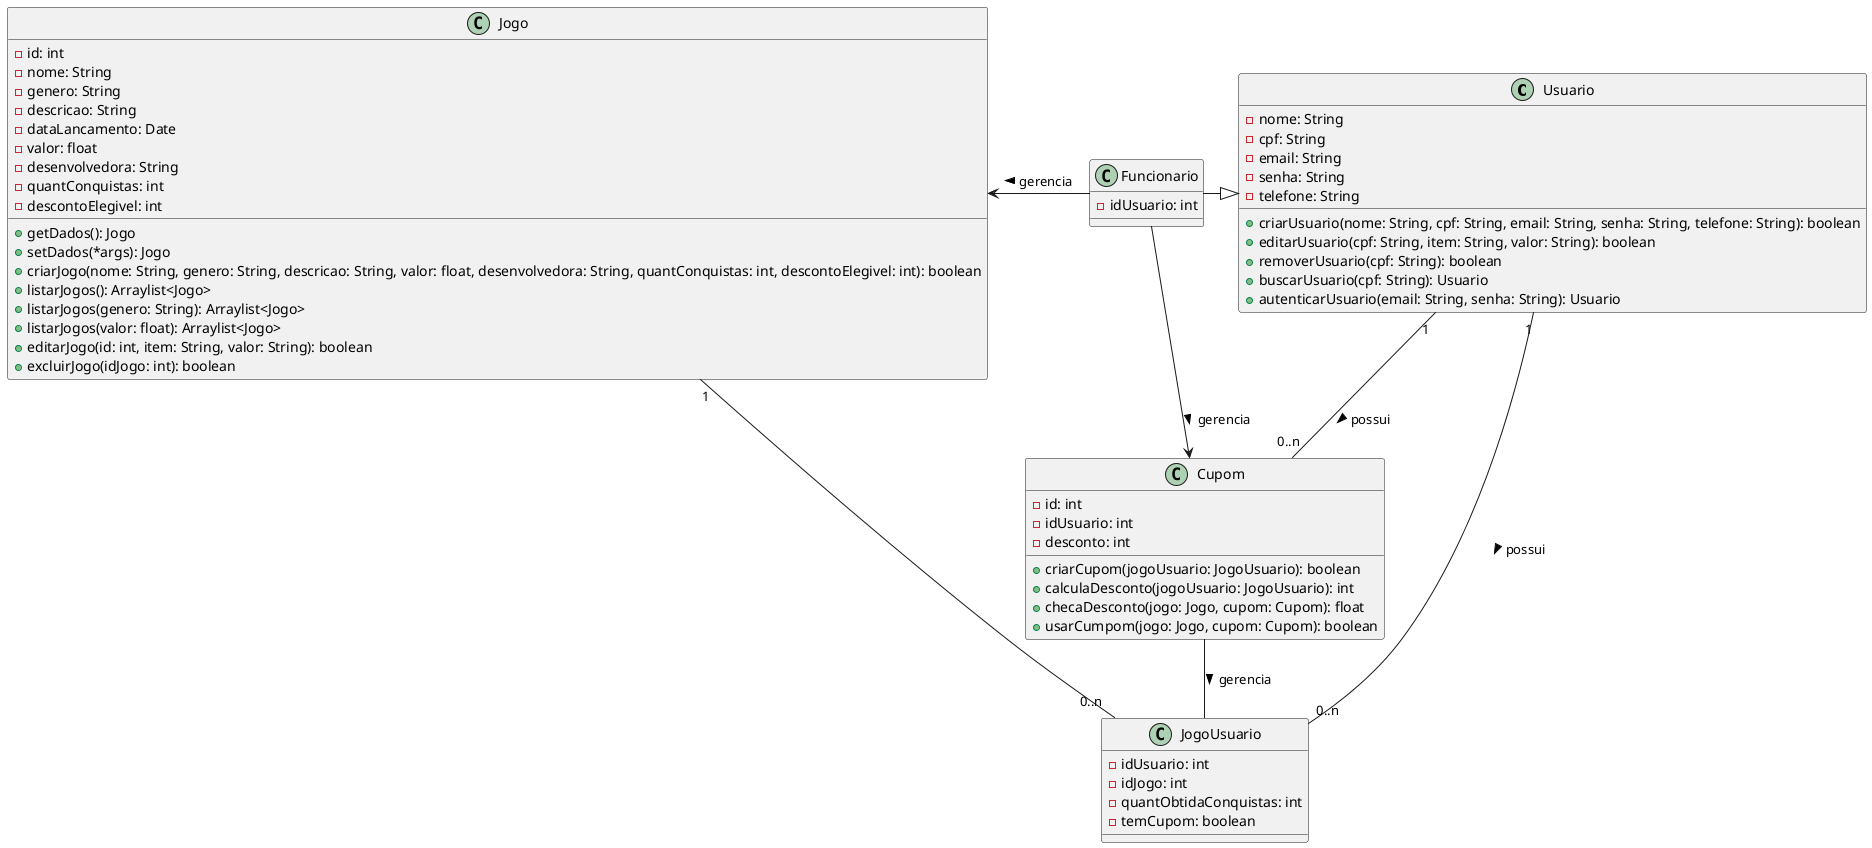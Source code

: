 @startuml "Diagrama de Classes"

    class Usuario{
        -nome: String
        -cpf: String
        -email: String
        -senha: String
        -telefone: String

        +criarUsuario(nome: String, cpf: String, email: String, senha: String, telefone: String): boolean
        +editarUsuario(cpf: String, item: String, valor: String): boolean
        +removerUsuario(cpf: String): boolean
        +buscarUsuario(cpf: String): Usuario
        +autenticarUsuario(email: String, senha: String): Usuario
    }

    class Funcionario{
        -idUsuario: int
    }

    Funcionario -right-|> Usuario

    class Jogo{
        -id: int
        -nome: String
        -genero: String
        -descricao: String
        -dataLancamento: Date
        -valor: float
        -desenvolvedora: String
        -quantConquistas: int
        -descontoElegivel: int

        +getDados(): Jogo
        +setDados(*args): Jogo
        +criarJogo(nome: String, genero: String, descricao: String, valor: float, desenvolvedora: String, quantConquistas: int, descontoElegivel: int): boolean
        +listarJogos(): Arraylist<Jogo>
        +listarJogos(genero: String): Arraylist<Jogo>
        +listarJogos(valor: float): Arraylist<Jogo>
        +editarJogo(id: int, item: String, valor: String): boolean
        +excluirJogo(idJogo: int): boolean
    }

    class Cupom{
        -id: int
        -idUsuario: int
        -desconto: int

        +criarCupom(jogoUsuario: JogoUsuario): boolean
        +calculaDesconto(jogoUsuario: JogoUsuario): int
        +checaDesconto(jogo: Jogo, cupom: Cupom): float
        +usarCumpom(jogo: Jogo, cupom: Cupom): boolean
    }

    Cupom -- JogoUsuario: gerencia >

    Funcionario -left-> Jogo: gerencia >

    Funcionario --> Cupom: gerencia >

    Usuario "1" -- "0..n" Cupom: possui >

    class JogoUsuario{
        -idUsuario: int
        -idJogo: int
        -quantObtidaConquistas: int
        -temCupom: boolean
    }

    Usuario "1" -- "0..n" JogoUsuario: possui >
    JogoUsuario "0..n" -- "1" Jogo

@enduml